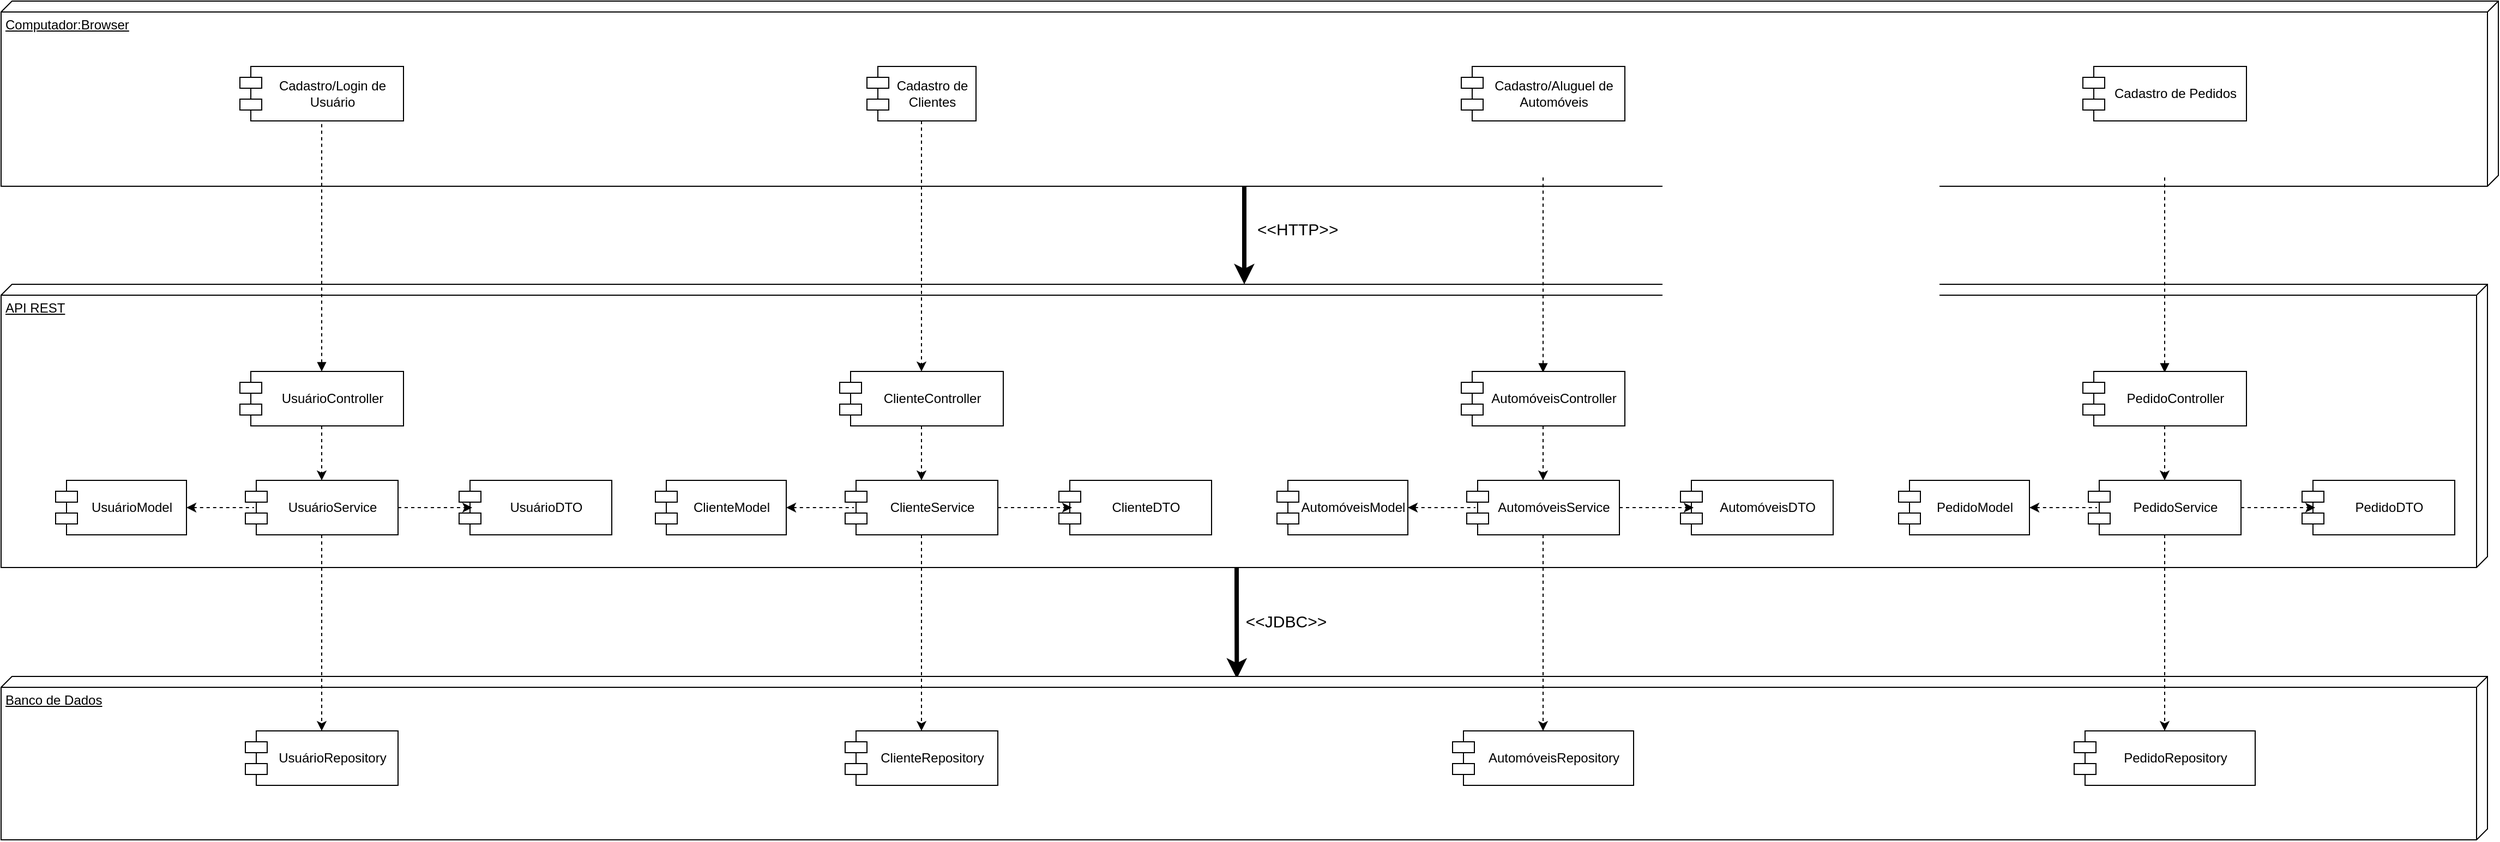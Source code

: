 <mxfile version="26.2.8">
  <diagram name="Página-1" id="0baeC1T9_Wn-1TEpzrgX">
    <mxGraphModel dx="3740" dy="2719" grid="1" gridSize="10" guides="1" tooltips="1" connect="1" arrows="1" fold="1" page="1" pageScale="1" pageWidth="827" pageHeight="1169" math="0" shadow="0">
      <root>
        <mxCell id="0" />
        <mxCell id="1" parent="0" />
        <mxCell id="iyyX1s9_e3pjV-plWLvc-1" style="edgeStyle=orthogonalEdgeStyle;rounded=0;orthogonalLoop=1;jettySize=auto;html=1;strokeWidth=4;" parent="1" source="iA4XpVnBiFOq4aOnz0Fv-35" target="iA4XpVnBiFOq4aOnz0Fv-34" edge="1">
          <mxGeometry relative="1" as="geometry">
            <mxPoint x="660" y="70" as="sourcePoint" />
            <Array as="points">
              <mxPoint x="710" y="60" />
              <mxPoint x="710" y="60" />
            </Array>
          </mxGeometry>
        </mxCell>
        <mxCell id="iyyX1s9_e3pjV-plWLvc-2" value="&amp;lt;&amp;lt;HTTP&amp;gt;&amp;gt;" style="edgeLabel;html=1;align=left;verticalAlign=middle;resizable=0;points=[];fontSize=15;labelPosition=right;verticalLabelPosition=middle;" parent="iyyX1s9_e3pjV-plWLvc-1" vertex="1" connectable="0">
          <mxGeometry x="-0.133" relative="1" as="geometry">
            <mxPoint x="10" as="offset" />
          </mxGeometry>
        </mxCell>
        <mxCell id="iA4XpVnBiFOq4aOnz0Fv-35" value="Computador:Browser" style="verticalAlign=top;align=left;spacingTop=8;spacingLeft=2;spacingRight=12;shape=cube;size=10;direction=south;fontStyle=4;html=1;whiteSpace=wrap;" parent="1" vertex="1">
          <mxGeometry x="-430" y="-130" width="2290" height="170" as="geometry" />
        </mxCell>
        <mxCell id="iyyX1s9_e3pjV-plWLvc-3" style="edgeStyle=orthogonalEdgeStyle;rounded=0;orthogonalLoop=1;jettySize=auto;html=1;strokeWidth=4;entryX=0.013;entryY=0.503;entryDx=0;entryDy=0;entryPerimeter=0;" parent="1" source="iA4XpVnBiFOq4aOnz0Fv-34" target="iA4XpVnBiFOq4aOnz0Fv-33" edge="1">
          <mxGeometry relative="1" as="geometry">
            <mxPoint x="435" y="480" as="targetPoint" />
            <Array as="points">
              <mxPoint x="703" y="410" />
              <mxPoint x="703" y="410" />
            </Array>
          </mxGeometry>
        </mxCell>
        <mxCell id="iyyX1s9_e3pjV-plWLvc-4" value="&amp;lt;&amp;lt;JDBC&amp;gt;&amp;gt;" style="edgeLabel;html=1;align=center;verticalAlign=middle;resizable=0;points=[];fontSize=15;" parent="iyyX1s9_e3pjV-plWLvc-3" vertex="1" connectable="0">
          <mxGeometry x="-0.178" y="3" relative="1" as="geometry">
            <mxPoint x="42" y="7" as="offset" />
          </mxGeometry>
        </mxCell>
        <mxCell id="iA4XpVnBiFOq4aOnz0Fv-34" value="API REST" style="verticalAlign=top;align=left;spacingTop=8;spacingLeft=2;spacingRight=12;shape=cube;size=10;direction=south;fontStyle=4;html=1;whiteSpace=wrap;" parent="1" vertex="1">
          <mxGeometry x="-430" y="130" width="2280" height="260" as="geometry" />
        </mxCell>
        <mxCell id="iA4XpVnBiFOq4aOnz0Fv-33" value="Banco de Dados" style="verticalAlign=top;align=left;spacingTop=8;spacingLeft=2;spacingRight=12;shape=cube;size=10;direction=south;fontStyle=4;html=1;whiteSpace=wrap;" parent="1" vertex="1">
          <mxGeometry x="-430" y="490" width="2280" height="150" as="geometry" />
        </mxCell>
        <mxCell id="iA4XpVnBiFOq4aOnz0Fv-39" style="edgeStyle=orthogonalEdgeStyle;rounded=0;orthogonalLoop=1;jettySize=auto;html=1;exitX=0.5;exitY=1;exitDx=0;exitDy=0;entryX=0.5;entryY=0;entryDx=0;entryDy=0;dashed=1;" parent="1" source="iA4XpVnBiFOq4aOnz0Fv-23" target="iA4XpVnBiFOq4aOnz0Fv-24" edge="1">
          <mxGeometry relative="1" as="geometry" />
        </mxCell>
        <mxCell id="iA4XpVnBiFOq4aOnz0Fv-23" value="ClienteController" style="shape=module;align=center;spacingLeft=20;align=center;verticalAlign=middle;whiteSpace=wrap;html=1;labelPosition=center;verticalLabelPosition=middle;" parent="1" vertex="1">
          <mxGeometry x="339" y="210" width="150" height="50" as="geometry" />
        </mxCell>
        <mxCell id="iA4XpVnBiFOq4aOnz0Fv-30" style="edgeStyle=orthogonalEdgeStyle;rounded=0;orthogonalLoop=1;jettySize=auto;html=1;exitX=0.5;exitY=1;exitDx=0;exitDy=0;dashed=1;entryX=0.5;entryY=0;entryDx=0;entryDy=0;" parent="1" source="iA4XpVnBiFOq4aOnz0Fv-24" target="iA4XpVnBiFOq4aOnz0Fv-27" edge="1">
          <mxGeometry relative="1" as="geometry">
            <Array as="points" />
          </mxGeometry>
        </mxCell>
        <mxCell id="iA4XpVnBiFOq4aOnz0Fv-24" value="ClienteService" style="shape=module;align=center;spacingLeft=20;align=center;verticalAlign=middle;whiteSpace=wrap;html=1;labelPosition=center;verticalLabelPosition=middle;" parent="1" vertex="1">
          <mxGeometry x="344" y="310" width="140" height="50" as="geometry" />
        </mxCell>
        <mxCell id="iA4XpVnBiFOq4aOnz0Fv-25" value="ClienteModel" style="shape=module;align=center;spacingLeft=20;align=center;verticalAlign=middle;whiteSpace=wrap;html=1;labelPosition=center;verticalLabelPosition=middle;" parent="1" vertex="1">
          <mxGeometry x="170" y="310" width="120" height="50" as="geometry" />
        </mxCell>
        <mxCell id="iA4XpVnBiFOq4aOnz0Fv-26" value="ClienteDTO" style="shape=module;align=center;spacingLeft=20;align=center;verticalAlign=middle;whiteSpace=wrap;html=1;labelPosition=center;verticalLabelPosition=middle;" parent="1" vertex="1">
          <mxGeometry x="540" y="310" width="140" height="50" as="geometry" />
        </mxCell>
        <mxCell id="iA4XpVnBiFOq4aOnz0Fv-27" value="ClienteRepository" style="shape=module;align=center;spacingLeft=20;align=center;verticalAlign=middle;whiteSpace=wrap;html=1;labelPosition=center;verticalLabelPosition=middle;" parent="1" vertex="1">
          <mxGeometry x="344" y="540" width="140" height="50" as="geometry" />
        </mxCell>
        <mxCell id="iA4XpVnBiFOq4aOnz0Fv-28" style="edgeStyle=orthogonalEdgeStyle;rounded=0;orthogonalLoop=1;jettySize=auto;html=1;exitX=1;exitY=0.5;exitDx=0;exitDy=0;entryX=0.086;entryY=0.5;entryDx=0;entryDy=0;entryPerimeter=0;dashed=1;" parent="1" source="iA4XpVnBiFOq4aOnz0Fv-24" target="iA4XpVnBiFOq4aOnz0Fv-26" edge="1">
          <mxGeometry relative="1" as="geometry" />
        </mxCell>
        <mxCell id="iA4XpVnBiFOq4aOnz0Fv-37" style="edgeStyle=orthogonalEdgeStyle;rounded=0;orthogonalLoop=1;jettySize=auto;html=1;exitX=1;exitY=0.5;exitDx=0;exitDy=0;entryX=0.057;entryY=0.5;entryDx=0;entryDy=0;entryPerimeter=0;endArrow=none;startFill=1;startArrow=classic;dashed=1;" parent="1" source="iA4XpVnBiFOq4aOnz0Fv-25" target="iA4XpVnBiFOq4aOnz0Fv-24" edge="1">
          <mxGeometry relative="1" as="geometry" />
        </mxCell>
        <mxCell id="iA4XpVnBiFOq4aOnz0Fv-41" style="edgeStyle=orthogonalEdgeStyle;rounded=0;orthogonalLoop=1;jettySize=auto;html=1;exitX=0.5;exitY=1;exitDx=0;exitDy=0;entryX=0.5;entryY=0;entryDx=0;entryDy=0;dashed=1;" parent="1" source="iA4XpVnBiFOq4aOnz0Fv-40" target="iA4XpVnBiFOq4aOnz0Fv-23" edge="1">
          <mxGeometry relative="1" as="geometry" />
        </mxCell>
        <mxCell id="iA4XpVnBiFOq4aOnz0Fv-40" value="Cadastro de Clientes" style="shape=module;align=center;spacingLeft=20;align=center;verticalAlign=middle;whiteSpace=wrap;html=1;labelPosition=center;verticalLabelPosition=middle;" parent="1" vertex="1">
          <mxGeometry x="364" y="-70" width="100" height="50" as="geometry" />
        </mxCell>
        <mxCell id="iZkkSHtkWeeERVJ4zuv6-1" style="edgeStyle=orthogonalEdgeStyle;rounded=0;orthogonalLoop=1;jettySize=auto;html=1;exitX=0.5;exitY=1;exitDx=0;exitDy=0;entryX=0.5;entryY=0;entryDx=0;entryDy=0;dashed=1;" parent="1" source="iZkkSHtkWeeERVJ4zuv6-2" target="iZkkSHtkWeeERVJ4zuv6-3" edge="1">
          <mxGeometry relative="1" as="geometry" />
        </mxCell>
        <mxCell id="iZkkSHtkWeeERVJ4zuv6-18" value="" style="edgeStyle=orthogonalEdgeStyle;rounded=0;orthogonalLoop=1;jettySize=auto;html=1;endArrow=none;startFill=1;startArrow=block;dashed=1;" parent="1" source="iZkkSHtkWeeERVJ4zuv6-2" target="iZkkSHtkWeeERVJ4zuv6-17" edge="1">
          <mxGeometry relative="1" as="geometry" />
        </mxCell>
        <mxCell id="iZkkSHtkWeeERVJ4zuv6-2" value="UsuárioController" style="shape=module;align=center;spacingLeft=20;align=center;verticalAlign=middle;whiteSpace=wrap;html=1;labelPosition=center;verticalLabelPosition=middle;" parent="1" vertex="1">
          <mxGeometry x="-211" y="210" width="150" height="50" as="geometry" />
        </mxCell>
        <mxCell id="iZkkSHtkWeeERVJ4zuv6-16" value="" style="edgeStyle=orthogonalEdgeStyle;rounded=0;orthogonalLoop=1;jettySize=auto;html=1;dashed=1;" parent="1" source="iZkkSHtkWeeERVJ4zuv6-3" target="iZkkSHtkWeeERVJ4zuv6-15" edge="1">
          <mxGeometry relative="1" as="geometry" />
        </mxCell>
        <mxCell id="iZkkSHtkWeeERVJ4zuv6-3" value="UsuárioService" style="shape=module;align=center;spacingLeft=20;align=center;verticalAlign=middle;whiteSpace=wrap;html=1;labelPosition=center;verticalLabelPosition=middle;" parent="1" vertex="1">
          <mxGeometry x="-206" y="310" width="140" height="50" as="geometry" />
        </mxCell>
        <mxCell id="iZkkSHtkWeeERVJ4zuv6-4" value="UsuárioModel" style="shape=module;align=center;spacingLeft=20;align=center;verticalAlign=middle;whiteSpace=wrap;html=1;labelPosition=center;verticalLabelPosition=middle;" parent="1" vertex="1">
          <mxGeometry x="-380" y="310" width="120" height="50" as="geometry" />
        </mxCell>
        <mxCell id="iZkkSHtkWeeERVJ4zuv6-5" value="UsuárioDTO" style="shape=module;align=center;spacingLeft=20;align=center;verticalAlign=middle;whiteSpace=wrap;html=1;labelPosition=center;verticalLabelPosition=middle;" parent="1" vertex="1">
          <mxGeometry x="-10" y="310" width="140" height="50" as="geometry" />
        </mxCell>
        <mxCell id="iZkkSHtkWeeERVJ4zuv6-6" style="edgeStyle=orthogonalEdgeStyle;rounded=0;orthogonalLoop=1;jettySize=auto;html=1;exitX=1;exitY=0.5;exitDx=0;exitDy=0;entryX=0.086;entryY=0.5;entryDx=0;entryDy=0;entryPerimeter=0;dashed=1;" parent="1" source="iZkkSHtkWeeERVJ4zuv6-3" target="iZkkSHtkWeeERVJ4zuv6-5" edge="1">
          <mxGeometry relative="1" as="geometry" />
        </mxCell>
        <mxCell id="iZkkSHtkWeeERVJ4zuv6-7" style="edgeStyle=orthogonalEdgeStyle;rounded=0;orthogonalLoop=1;jettySize=auto;html=1;exitX=1;exitY=0.5;exitDx=0;exitDy=0;entryX=0.057;entryY=0.5;entryDx=0;entryDy=0;entryPerimeter=0;endArrow=none;startFill=1;startArrow=classic;dashed=1;" parent="1" source="iZkkSHtkWeeERVJ4zuv6-4" target="iZkkSHtkWeeERVJ4zuv6-3" edge="1">
          <mxGeometry relative="1" as="geometry" />
        </mxCell>
        <mxCell id="iZkkSHtkWeeERVJ4zuv6-8" style="edgeStyle=orthogonalEdgeStyle;rounded=0;orthogonalLoop=1;jettySize=auto;html=1;exitX=0.5;exitY=1;exitDx=0;exitDy=0;entryX=0.5;entryY=0;entryDx=0;entryDy=0;dashed=1;" parent="1" source="iZkkSHtkWeeERVJ4zuv6-9" target="iZkkSHtkWeeERVJ4zuv6-10" edge="1">
          <mxGeometry relative="1" as="geometry" />
        </mxCell>
        <mxCell id="iZkkSHtkWeeERVJ4zuv6-20" value="" style="edgeStyle=orthogonalEdgeStyle;rounded=0;orthogonalLoop=1;jettySize=auto;html=1;dashed=1;startArrow=block;startFill=1;endArrow=none;" parent="1" edge="1">
          <mxGeometry relative="1" as="geometry">
            <mxPoint x="984" y="211" as="sourcePoint" />
            <mxPoint x="984" y="31" as="targetPoint" />
          </mxGeometry>
        </mxCell>
        <mxCell id="iZkkSHtkWeeERVJ4zuv6-9" value="AutomóveisController" style="shape=module;align=center;spacingLeft=20;align=center;verticalAlign=middle;whiteSpace=wrap;html=1;labelPosition=center;verticalLabelPosition=middle;" parent="1" vertex="1">
          <mxGeometry x="909" y="210" width="150" height="50" as="geometry" />
        </mxCell>
        <mxCell id="iZkkSHtkWeeERVJ4zuv6-22" value="" style="edgeStyle=orthogonalEdgeStyle;rounded=0;orthogonalLoop=1;jettySize=auto;html=1;dashed=1;startArrow=none;startFill=0;endArrow=classic;endFill=1;" parent="1" source="iZkkSHtkWeeERVJ4zuv6-10" target="iZkkSHtkWeeERVJ4zuv6-21" edge="1">
          <mxGeometry relative="1" as="geometry" />
        </mxCell>
        <mxCell id="iZkkSHtkWeeERVJ4zuv6-10" value="AutomóveisService" style="shape=module;align=center;spacingLeft=20;align=center;verticalAlign=middle;whiteSpace=wrap;html=1;labelPosition=center;verticalLabelPosition=middle;" parent="1" vertex="1">
          <mxGeometry x="914" y="310" width="140" height="50" as="geometry" />
        </mxCell>
        <mxCell id="iZkkSHtkWeeERVJ4zuv6-11" value="AutomóveisModel" style="shape=module;align=center;spacingLeft=20;align=center;verticalAlign=middle;whiteSpace=wrap;html=1;labelPosition=center;verticalLabelPosition=middle;" parent="1" vertex="1">
          <mxGeometry x="740" y="310" width="120" height="50" as="geometry" />
        </mxCell>
        <mxCell id="iZkkSHtkWeeERVJ4zuv6-12" value="AutomóveisDTO" style="shape=module;align=center;spacingLeft=20;align=center;verticalAlign=middle;whiteSpace=wrap;html=1;labelPosition=center;verticalLabelPosition=middle;" parent="1" vertex="1">
          <mxGeometry x="1110" y="310" width="140" height="50" as="geometry" />
        </mxCell>
        <mxCell id="iZkkSHtkWeeERVJ4zuv6-13" style="edgeStyle=orthogonalEdgeStyle;rounded=0;orthogonalLoop=1;jettySize=auto;html=1;exitX=1;exitY=0.5;exitDx=0;exitDy=0;entryX=0.086;entryY=0.5;entryDx=0;entryDy=0;entryPerimeter=0;dashed=1;" parent="1" source="iZkkSHtkWeeERVJ4zuv6-10" target="iZkkSHtkWeeERVJ4zuv6-12" edge="1">
          <mxGeometry relative="1" as="geometry" />
        </mxCell>
        <mxCell id="iZkkSHtkWeeERVJ4zuv6-14" style="edgeStyle=orthogonalEdgeStyle;rounded=0;orthogonalLoop=1;jettySize=auto;html=1;exitX=1;exitY=0.5;exitDx=0;exitDy=0;entryX=0.057;entryY=0.5;entryDx=0;entryDy=0;entryPerimeter=0;endArrow=none;startFill=1;startArrow=classic;dashed=1;" parent="1" source="iZkkSHtkWeeERVJ4zuv6-11" target="iZkkSHtkWeeERVJ4zuv6-10" edge="1">
          <mxGeometry relative="1" as="geometry" />
        </mxCell>
        <mxCell id="iZkkSHtkWeeERVJ4zuv6-15" value="&lt;div&gt;&lt;span style=&quot;background-color: transparent; color: light-dark(rgb(0, 0, 0), rgb(255, 255, 255));&quot;&gt;UsuárioRepository&lt;/span&gt;&lt;/div&gt;" style="shape=module;align=center;spacingLeft=20;align=center;verticalAlign=middle;whiteSpace=wrap;html=1;labelPosition=center;verticalLabelPosition=middle;" parent="1" vertex="1">
          <mxGeometry x="-206" y="540" width="140" height="50" as="geometry" />
        </mxCell>
        <mxCell id="iZkkSHtkWeeERVJ4zuv6-17" value="Cadastro/Login de Usuário" style="shape=module;align=center;spacingLeft=20;align=center;verticalAlign=middle;whiteSpace=wrap;html=1;labelPosition=center;verticalLabelPosition=middle;" parent="1" vertex="1">
          <mxGeometry x="-211" y="-70" width="150" height="50" as="geometry" />
        </mxCell>
        <mxCell id="iZkkSHtkWeeERVJ4zuv6-19" value="Cadastro/Aluguel de Automóveis" style="shape=module;align=center;spacingLeft=20;align=center;verticalAlign=middle;whiteSpace=wrap;html=1;labelPosition=center;verticalLabelPosition=middle;" parent="1" vertex="1">
          <mxGeometry x="909" y="-70" width="150" height="50" as="geometry" />
        </mxCell>
        <mxCell id="iZkkSHtkWeeERVJ4zuv6-21" value="AutomóveisRepository" style="shape=module;align=center;spacingLeft=20;align=center;verticalAlign=middle;whiteSpace=wrap;html=1;labelPosition=center;verticalLabelPosition=middle;" parent="1" vertex="1">
          <mxGeometry x="901" y="540" width="166" height="50" as="geometry" />
        </mxCell>
        <mxCell id="KJUw80-6TGWXUCZ8tA97-1" style="edgeStyle=orthogonalEdgeStyle;rounded=0;orthogonalLoop=1;jettySize=auto;html=1;exitX=0.5;exitY=1;exitDx=0;exitDy=0;entryX=0.5;entryY=0;entryDx=0;entryDy=0;dashed=1;" edge="1" parent="1" source="KJUw80-6TGWXUCZ8tA97-3" target="KJUw80-6TGWXUCZ8tA97-5">
          <mxGeometry relative="1" as="geometry" />
        </mxCell>
        <mxCell id="KJUw80-6TGWXUCZ8tA97-2" value="" style="edgeStyle=orthogonalEdgeStyle;rounded=0;orthogonalLoop=1;jettySize=auto;html=1;dashed=1;startArrow=block;startFill=1;endArrow=none;" edge="1" parent="1">
          <mxGeometry relative="1" as="geometry">
            <mxPoint x="1554" y="211" as="sourcePoint" />
            <mxPoint x="1554" y="31" as="targetPoint" />
          </mxGeometry>
        </mxCell>
        <mxCell id="KJUw80-6TGWXUCZ8tA97-3" value="PedidoController" style="shape=module;align=center;spacingLeft=20;align=center;verticalAlign=middle;whiteSpace=wrap;html=1;labelPosition=center;verticalLabelPosition=middle;" vertex="1" parent="1">
          <mxGeometry x="1479" y="210" width="150" height="50" as="geometry" />
        </mxCell>
        <mxCell id="KJUw80-6TGWXUCZ8tA97-4" value="" style="edgeStyle=orthogonalEdgeStyle;rounded=0;orthogonalLoop=1;jettySize=auto;html=1;dashed=1;startArrow=none;startFill=0;endArrow=classic;endFill=1;" edge="1" parent="1" source="KJUw80-6TGWXUCZ8tA97-5" target="KJUw80-6TGWXUCZ8tA97-11">
          <mxGeometry relative="1" as="geometry" />
        </mxCell>
        <mxCell id="KJUw80-6TGWXUCZ8tA97-5" value="PedidoService" style="shape=module;align=center;spacingLeft=20;align=center;verticalAlign=middle;whiteSpace=wrap;html=1;labelPosition=center;verticalLabelPosition=middle;" vertex="1" parent="1">
          <mxGeometry x="1484" y="310" width="140" height="50" as="geometry" />
        </mxCell>
        <mxCell id="KJUw80-6TGWXUCZ8tA97-6" value="PedidoModel" style="shape=module;align=center;spacingLeft=20;align=center;verticalAlign=middle;whiteSpace=wrap;html=1;labelPosition=center;verticalLabelPosition=middle;" vertex="1" parent="1">
          <mxGeometry x="1310" y="310" width="120" height="50" as="geometry" />
        </mxCell>
        <mxCell id="KJUw80-6TGWXUCZ8tA97-7" value="PedidoDTO" style="shape=module;align=center;spacingLeft=20;align=center;verticalAlign=middle;whiteSpace=wrap;html=1;labelPosition=center;verticalLabelPosition=middle;" vertex="1" parent="1">
          <mxGeometry x="1680" y="310" width="140" height="50" as="geometry" />
        </mxCell>
        <mxCell id="KJUw80-6TGWXUCZ8tA97-8" style="edgeStyle=orthogonalEdgeStyle;rounded=0;orthogonalLoop=1;jettySize=auto;html=1;exitX=1;exitY=0.5;exitDx=0;exitDy=0;entryX=0.086;entryY=0.5;entryDx=0;entryDy=0;entryPerimeter=0;dashed=1;" edge="1" parent="1" source="KJUw80-6TGWXUCZ8tA97-5" target="KJUw80-6TGWXUCZ8tA97-7">
          <mxGeometry relative="1" as="geometry" />
        </mxCell>
        <mxCell id="KJUw80-6TGWXUCZ8tA97-9" style="edgeStyle=orthogonalEdgeStyle;rounded=0;orthogonalLoop=1;jettySize=auto;html=1;exitX=1;exitY=0.5;exitDx=0;exitDy=0;entryX=0.057;entryY=0.5;entryDx=0;entryDy=0;entryPerimeter=0;endArrow=none;startFill=1;startArrow=classic;dashed=1;" edge="1" parent="1" source="KJUw80-6TGWXUCZ8tA97-6" target="KJUw80-6TGWXUCZ8tA97-5">
          <mxGeometry relative="1" as="geometry" />
        </mxCell>
        <mxCell id="KJUw80-6TGWXUCZ8tA97-10" value="Cadastro de Pedidos" style="shape=module;align=center;spacingLeft=20;align=center;verticalAlign=middle;whiteSpace=wrap;html=1;labelPosition=center;verticalLabelPosition=middle;" vertex="1" parent="1">
          <mxGeometry x="1479" y="-70" width="150" height="50" as="geometry" />
        </mxCell>
        <mxCell id="KJUw80-6TGWXUCZ8tA97-11" value="PedidoRepository" style="shape=module;align=center;spacingLeft=20;align=center;verticalAlign=middle;whiteSpace=wrap;html=1;labelPosition=center;verticalLabelPosition=middle;" vertex="1" parent="1">
          <mxGeometry x="1471" y="540" width="166" height="50" as="geometry" />
        </mxCell>
      </root>
    </mxGraphModel>
  </diagram>
</mxfile>
